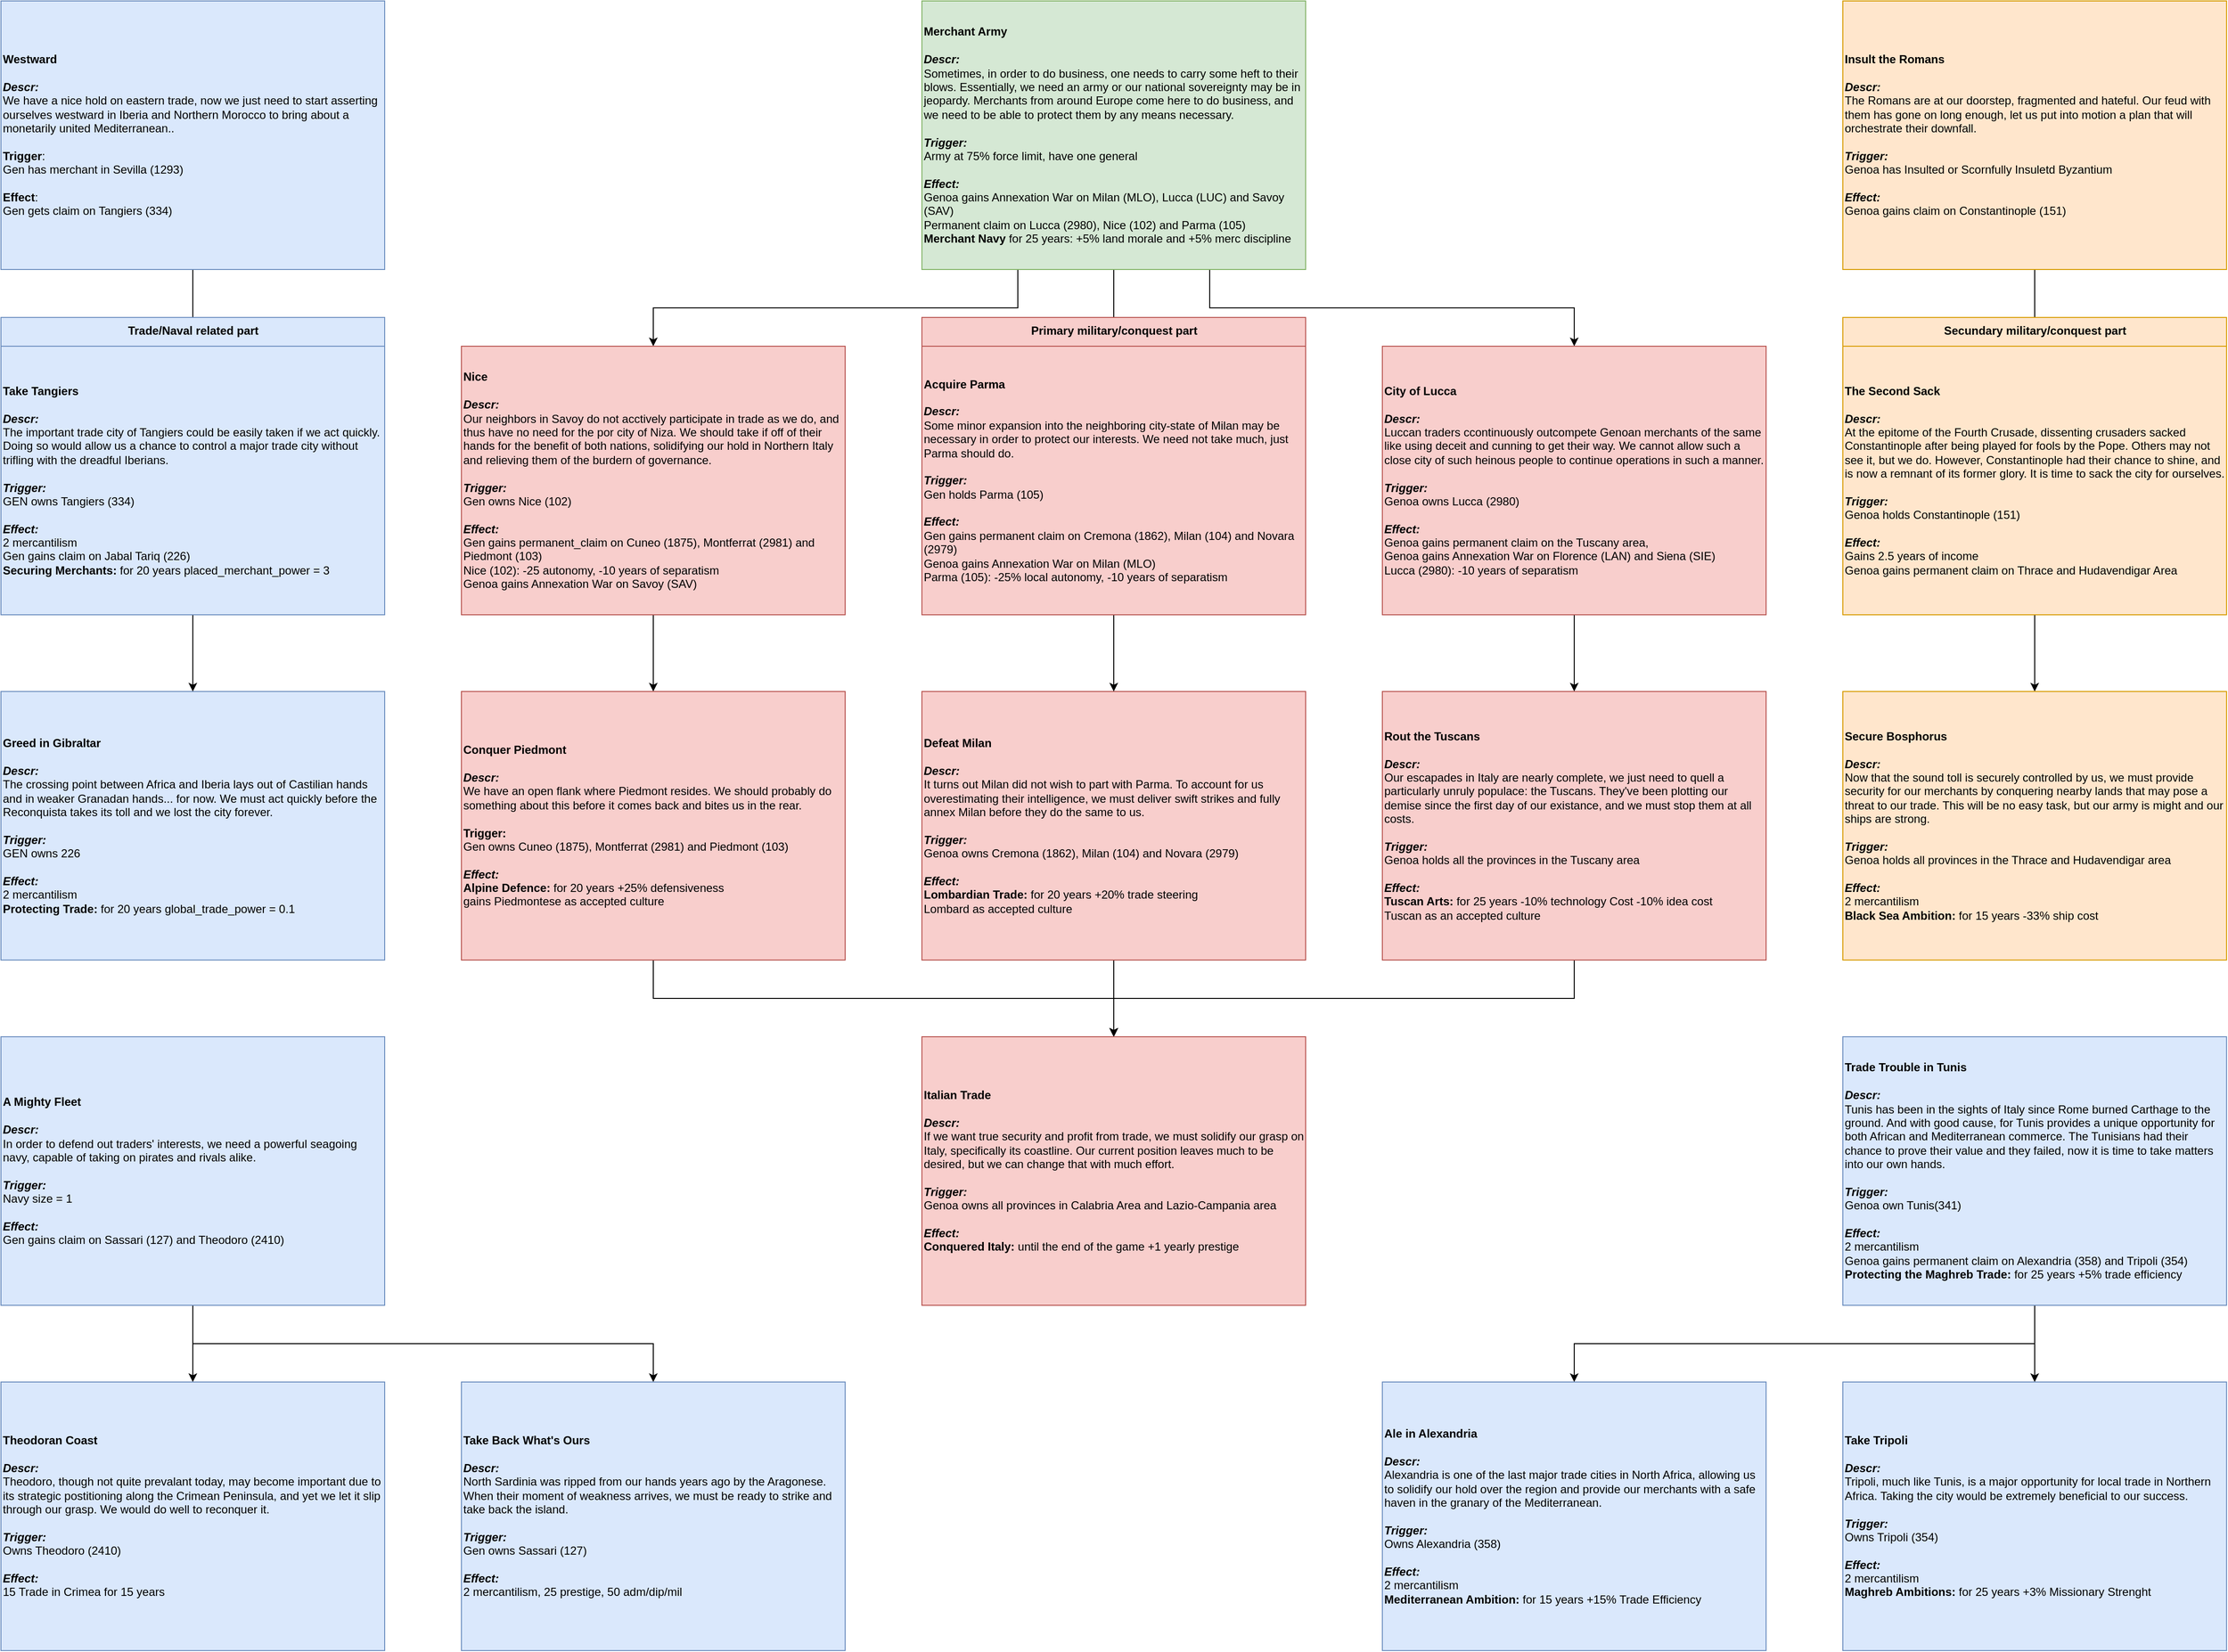 <mxfile version="12.3.2" type="device" pages="1"><diagram id="kzSDAJDjx9IFy4JvHGh8" name="Missions"><mxGraphModel dx="1072" dy="792" grid="1" gridSize="10" guides="1" tooltips="1" connect="1" arrows="1" fold="1" page="1" pageScale="1" pageWidth="827" pageHeight="1169" math="0" shadow="0"><root><mxCell id="0"/><mxCell id="1" parent="0"/><mxCell id="1duMbpfqb4n2V9v_ifHp-9" style="edgeStyle=orthogonalEdgeStyle;rounded=0;orthogonalLoop=1;jettySize=auto;html=1;exitX=0.25;exitY=1;exitDx=0;exitDy=0;fontSize=12;" parent="1" source="VS-WX2oO7uqrwknDHlsG-1" target="VS-WX2oO7uqrwknDHlsG-9" edge="1"><mxGeometry relative="1" as="geometry"/></mxCell><mxCell id="bOzuorMYkFxrs2pDDm80-41" style="edgeStyle=orthogonalEdgeStyle;rounded=0;orthogonalLoop=1;jettySize=auto;html=1;exitX=0.75;exitY=1;exitDx=0;exitDy=0;startArrow=none;startFill=0;strokeColor=#000000;fontSize=12;" parent="1" source="VS-WX2oO7uqrwknDHlsG-1" target="TTL-foOcZzqklbkpSJ-E-7" edge="1"><mxGeometry relative="1" as="geometry"/></mxCell><mxCell id="Hifq5IkfQWLHuLUF-LU--15" style="edgeStyle=orthogonalEdgeStyle;rounded=0;orthogonalLoop=1;jettySize=auto;html=1;exitX=0.5;exitY=1;exitDx=0;exitDy=0;" parent="1" source="VS-WX2oO7uqrwknDHlsG-1" target="VS-WX2oO7uqrwknDHlsG-5" edge="1"><mxGeometry relative="1" as="geometry"/></mxCell><mxCell id="VS-WX2oO7uqrwknDHlsG-1" value="&lt;div style=&quot;font-size: 12px&quot; align=&quot;left&quot;&gt;&lt;font style=&quot;font-size: 12px&quot;&gt;&lt;b style=&quot;font-size: 12px&quot;&gt;&lt;font style=&quot;font-size: 12px&quot;&gt;Merchant Army&amp;nbsp;&lt;/font&gt;&lt;/b&gt;&lt;/font&gt;&lt;/div&gt;&lt;div style=&quot;font-size: 12px&quot; align=&quot;left&quot;&gt;&lt;font style=&quot;font-size: 12px&quot;&gt;&lt;b style=&quot;font-size: 12px&quot;&gt;&lt;font style=&quot;font-size: 12px&quot;&gt;&lt;br style=&quot;font-size: 12px&quot;&gt;&lt;/font&gt;&lt;/b&gt;&lt;/font&gt;&lt;/div&gt;&lt;div style=&quot;font-size: 12px&quot; align=&quot;left&quot;&gt;&lt;font style=&quot;font-size: 12px&quot;&gt;&lt;span style=&quot;font-size: 12px&quot;&gt;&lt;font style=&quot;font-size: 12px&quot;&gt;&lt;i style=&quot;font-size: 12px&quot;&gt;&lt;b style=&quot;font-size: 12px&quot;&gt;Descr:&lt;/b&gt;&lt;/i&gt;&lt;/font&gt;&lt;/span&gt;&lt;/font&gt;&lt;/div&gt;&lt;div align=&quot;left&quot;&gt;&lt;div align=&quot;left&quot;&gt;Sometimes, in order to do business, one needs to carry some heft to their blows. Essentially, we need an army or our national sovereignty may be in jeopardy. Merchants from around Europe come here to do business, and we need to be able to protect them by any means necessary.&lt;br&gt;&lt;/div&gt;&lt;/div&gt;&lt;div style=&quot;font-size: 12px&quot; align=&quot;left&quot;&gt;&lt;font style=&quot;font-size: 12px&quot;&gt;&lt;br style=&quot;font-size: 12px&quot;&gt;&lt;/font&gt;&lt;/div&gt;&lt;div style=&quot;font-size: 12px&quot; align=&quot;left&quot;&gt;&lt;font style=&quot;font-size: 12px&quot;&gt;&lt;b style=&quot;font-size: 12px&quot;&gt;&lt;i style=&quot;font-size: 12px&quot;&gt;Trigger:&lt;/i&gt;&lt;/b&gt;&lt;/font&gt;&lt;/div&gt;&lt;div style=&quot;font-size: 12px&quot; align=&quot;left&quot;&gt;&lt;font style=&quot;font-size: 12px&quot;&gt;Army at 75% force limit, have one general&lt;/font&gt;&lt;/div&gt;&lt;div style=&quot;font-size: 12px&quot; align=&quot;left&quot;&gt;&lt;font style=&quot;font-size: 12px&quot;&gt;&lt;br style=&quot;font-size: 12px&quot;&gt;&lt;/font&gt;&lt;/div&gt;&lt;div style=&quot;font-size: 12px&quot; align=&quot;left&quot;&gt;&lt;font style=&quot;font-size: 12px&quot;&gt;&lt;font style=&quot;font-size: 12px&quot;&gt;&lt;b style=&quot;font-size: 12px&quot;&gt;&lt;i style=&quot;font-size: 12px&quot;&gt;Effect:&lt;/i&gt;&lt;/b&gt;&lt;/font&gt;&lt;/font&gt;&lt;/div&gt;&lt;div&gt;Genoa gains Annexation War on Milan (MLO), Lucca (LUC) and Savoy (SAV)&lt;/div&gt;&lt;div style=&quot;font-size: 12px&quot; align=&quot;left&quot;&gt;Permanent claim on Lucca (2980), Nice (102) and Parma (105)&lt;/div&gt;&lt;div style=&quot;font-size: 12px&quot; align=&quot;left&quot;&gt;&lt;b&gt;Merchant Navy&lt;/b&gt;&amp;nbsp;for 25 years: +5% land morale and +5% merc discipline&lt;/div&gt;" style="rounded=0;whiteSpace=wrap;html=1;align=left;fontSize=12;fillColor=#d5e8d4;strokeColor=#82b366;" parent="1" vertex="1"><mxGeometry x="960" width="400" height="280" as="geometry"/></mxCell><mxCell id="_QdIAaXeWNwszMUY9RR8-11" value="" style="edgeStyle=orthogonalEdgeStyle;rounded=0;orthogonalLoop=1;jettySize=auto;html=1;strokeColor=#000000;" parent="1" source="Hifq5IkfQWLHuLUF-LU--10" target="Hifq5IkfQWLHuLUF-LU--22" edge="1"><mxGeometry relative="1" as="geometry"/></mxCell><mxCell id="Hifq5IkfQWLHuLUF-LU--10" value="&lt;div style=&quot;font-size: 12px&quot; align=&quot;left&quot;&gt;&lt;font style=&quot;font-size: 12px&quot;&gt;&lt;b style=&quot;font-size: 12px&quot;&gt;&lt;font style=&quot;font-size: 12px&quot;&gt;The Second Sack&lt;/font&gt;&lt;/b&gt;&lt;/font&gt;&lt;/div&gt;&lt;div style=&quot;font-size: 12px&quot; align=&quot;left&quot;&gt;&lt;font style=&quot;font-size: 12px&quot;&gt;&lt;b style=&quot;font-size: 12px&quot;&gt;&lt;font style=&quot;font-size: 12px&quot;&gt;&lt;br style=&quot;font-size: 12px&quot;&gt;&lt;/font&gt;&lt;/b&gt;&lt;/font&gt;&lt;/div&gt;&lt;div style=&quot;font-size: 12px&quot; align=&quot;left&quot;&gt;&lt;font style=&quot;font-size: 12px&quot;&gt;&lt;span style=&quot;font-size: 12px&quot;&gt;&lt;font style=&quot;font-size: 12px&quot;&gt;&lt;i style=&quot;font-size: 12px&quot;&gt;&lt;b style=&quot;font-size: 12px&quot;&gt;Descr:&lt;/b&gt;&lt;/i&gt;&lt;/font&gt;&lt;/span&gt;&lt;/font&gt;&lt;/div&gt;&lt;div align=&quot;left&quot;&gt;&lt;div align=&quot;left&quot;&gt;At the epitome of the Fourth Crusade, dissenting crusaders sacked Constantinople after being played for fools by the Pope. Others may not see it, but we do. However, Constantinople had their chance to shine, and is now a remnant of its former glory. It is time to sack the city for ourselves.&lt;br&gt;&lt;/div&gt;&lt;div align=&quot;left&quot;&gt;&lt;br&gt;&lt;/div&gt;&lt;/div&gt;&lt;div style=&quot;font-size: 12px&quot; align=&quot;left&quot;&gt;&lt;font style=&quot;font-size: 12px&quot;&gt;&lt;b style=&quot;font-size: 12px&quot;&gt;&lt;i style=&quot;font-size: 12px&quot;&gt;Trigger:&lt;/i&gt;&lt;/b&gt;&lt;/font&gt;&lt;/div&gt;&lt;div style=&quot;font-size: 12px&quot; align=&quot;left&quot;&gt;Genoa holds Constantinople (151)&lt;/div&gt;&lt;div style=&quot;font-size: 12px&quot; align=&quot;left&quot;&gt;&lt;br&gt;&lt;/div&gt;&lt;div style=&quot;font-size: 12px&quot; align=&quot;left&quot;&gt;&lt;font style=&quot;font-size: 12px&quot;&gt;&lt;font style=&quot;font-size: 12px&quot;&gt;&lt;b style=&quot;font-size: 12px&quot;&gt;&lt;i style=&quot;font-size: 12px&quot;&gt;Effect:&lt;/i&gt;&lt;/b&gt;&lt;/font&gt;&lt;/font&gt;&lt;/div&gt;&lt;div style=&quot;font-size: 12px&quot; align=&quot;left&quot;&gt;Gains 2.5 years of income&lt;/div&gt;&lt;div style=&quot;font-size: 12px&quot; align=&quot;left&quot;&gt;Genoa gains permanent claim on Thrace and Hudavendigar Area&lt;/div&gt;" style="rounded=0;whiteSpace=wrap;html=1;align=left;fontSize=12;fillColor=#ffe6cc;strokeColor=#d79b00;" parent="1" vertex="1"><mxGeometry x="1920" y="360" width="400" height="280" as="geometry"/></mxCell><mxCell id="Hifq5IkfQWLHuLUF-LU--22" value="&lt;div style=&quot;font-size: 12px&quot; align=&quot;left&quot;&gt;&lt;b&gt;Secure Bosphorus&lt;/b&gt;&lt;/div&gt;&lt;div style=&quot;font-size: 12px&quot; align=&quot;left&quot;&gt;&lt;br&gt;&lt;/div&gt;&lt;div style=&quot;font-size: 12px&quot; align=&quot;left&quot;&gt;&lt;font style=&quot;font-size: 12px&quot;&gt;&lt;span style=&quot;font-size: 12px&quot;&gt;&lt;font style=&quot;font-size: 12px&quot;&gt;&lt;i style=&quot;font-size: 12px&quot;&gt;&lt;b style=&quot;font-size: 12px&quot;&gt;Descr:&lt;/b&gt;&lt;/i&gt;&lt;/font&gt;&lt;/span&gt;&lt;/font&gt;&lt;/div&gt;&lt;div align=&quot;left&quot;&gt;&lt;font&gt;&lt;font&gt;Now that the sound toll is securely controlled by us, we must provide security for our merchants by conquering nearby lands that may pose a threat to our trade. This will be no easy task, but our army is might and our ships are strong.&lt;br&gt;&lt;/font&gt;&lt;/font&gt;&lt;/div&gt;&lt;div style=&quot;font-size: 12px&quot; align=&quot;left&quot;&gt;&lt;div align=&quot;left&quot; style=&quot;font-size: 12px&quot;&gt;&lt;br&gt;&lt;/div&gt;&lt;/div&gt;&lt;div style=&quot;font-size: 12px&quot; align=&quot;left&quot;&gt;&lt;font style=&quot;font-size: 12px&quot;&gt;&lt;b style=&quot;font-size: 12px&quot;&gt;&lt;i style=&quot;font-size: 12px&quot;&gt;Trigger:&lt;/i&gt;&lt;/b&gt;&lt;/font&gt;&lt;/div&gt;&lt;div style=&quot;font-size: 12px&quot; align=&quot;left&quot;&gt;Genoa holds all provinces in the Thrace and Hudavendigar area&lt;/div&gt;&lt;div style=&quot;font-size: 12px&quot; align=&quot;left&quot;&gt;&lt;br&gt;&lt;/div&gt;&lt;div style=&quot;font-size: 12px&quot; align=&quot;left&quot;&gt;&lt;font style=&quot;font-size: 12px&quot;&gt;&lt;font style=&quot;font-size: 12px&quot;&gt;&lt;b style=&quot;font-size: 12px&quot;&gt;&lt;i style=&quot;font-size: 12px&quot;&gt;Effect:&lt;/i&gt;&lt;/b&gt;&lt;/font&gt;&lt;/font&gt;&lt;/div&gt;&lt;div style=&quot;font-size: 12px&quot; align=&quot;left&quot;&gt;2 mercantilism&lt;/div&gt;&lt;div style=&quot;font-size: 12px&quot; align=&quot;left&quot;&gt;&lt;b&gt;Black Sea Ambition:&lt;/b&gt;&amp;nbsp;for 15 years -33% ship cost&lt;/div&gt;" style="rounded=0;whiteSpace=wrap;html=1;align=left;fontSize=12;fillColor=#ffe6cc;strokeColor=#d79b00;" parent="1" vertex="1"><mxGeometry x="1920" y="720" width="400" height="280" as="geometry"/></mxCell><mxCell id="lnL_RajoxAhiFsNXNEXv-7" style="edgeStyle=orthogonalEdgeStyle;rounded=0;orthogonalLoop=1;jettySize=auto;html=1;exitX=0.5;exitY=1;exitDx=0;exitDy=0;" parent="1" source="Hifq5IkfQWLHuLUF-LU--24" target="AaOpGOsad8hZdVqj_prO-31" edge="1"><mxGeometry relative="1" as="geometry"/></mxCell><mxCell id="lnL_RajoxAhiFsNXNEXv-8" style="edgeStyle=orthogonalEdgeStyle;rounded=0;orthogonalLoop=1;jettySize=auto;html=1;exitX=0.5;exitY=1;exitDx=0;exitDy=0;" parent="1" source="Hifq5IkfQWLHuLUF-LU--24" target="Hifq5IkfQWLHuLUF-LU--26" edge="1"><mxGeometry relative="1" as="geometry"/></mxCell><mxCell id="Hifq5IkfQWLHuLUF-LU--24" value="&lt;div style=&quot;font-size: 12px&quot; align=&quot;left&quot;&gt;&lt;b&gt;Trade Trouble in Tunis&lt;/b&gt;&lt;br&gt;&lt;/div&gt;&lt;div style=&quot;font-size: 12px&quot; align=&quot;left&quot;&gt;&lt;font style=&quot;font-size: 12px&quot;&gt;&lt;b style=&quot;font-size: 12px&quot;&gt;&lt;font style=&quot;font-size: 12px&quot;&gt;&lt;br style=&quot;font-size: 12px&quot;&gt;&lt;/font&gt;&lt;/b&gt;&lt;/font&gt;&lt;/div&gt;&lt;div style=&quot;font-size: 12px&quot; align=&quot;left&quot;&gt;&lt;font style=&quot;font-size: 12px&quot;&gt;&lt;span style=&quot;font-size: 12px&quot;&gt;&lt;font style=&quot;font-size: 12px&quot;&gt;&lt;i style=&quot;font-size: 12px&quot;&gt;&lt;b style=&quot;font-size: 12px&quot;&gt;Descr:&lt;/b&gt;&lt;/i&gt;&lt;/font&gt;&lt;/span&gt;&lt;/font&gt;&lt;/div&gt;&lt;div align=&quot;left&quot;&gt;&lt;div align=&quot;left&quot;&gt;Tunis has been in the sights of Italy since Rome burned Carthage to the ground. And with good cause, for Tunis provides a unique opportunity for both African and Mediterranean commerce. The Tunisians had their chance to prove their value and they failed, now it is time to take matters into our own hands.&lt;br&gt;&lt;/div&gt;&lt;div align=&quot;left&quot;&gt;&lt;br&gt;&lt;/div&gt;&lt;/div&gt;&lt;div style=&quot;font-size: 12px&quot; align=&quot;left&quot;&gt;&lt;font style=&quot;font-size: 12px&quot;&gt;&lt;b style=&quot;font-size: 12px&quot;&gt;&lt;i style=&quot;font-size: 12px&quot;&gt;Trigger:&lt;/i&gt;&lt;/b&gt;&lt;/font&gt;&lt;/div&gt;&lt;div style=&quot;font-size: 12px&quot; align=&quot;left&quot;&gt;Genoa own Tunis(341)&lt;/div&gt;&lt;div style=&quot;font-size: 12px&quot; align=&quot;left&quot;&gt;&lt;br&gt;&lt;/div&gt;&lt;div style=&quot;font-size: 12px&quot; align=&quot;left&quot;&gt;&lt;font style=&quot;font-size: 12px&quot;&gt;&lt;font style=&quot;font-size: 12px&quot;&gt;&lt;b style=&quot;font-size: 12px&quot;&gt;&lt;i style=&quot;font-size: 12px&quot;&gt;Effect:&lt;/i&gt;&lt;/b&gt;&lt;/font&gt;&lt;/font&gt;&lt;/div&gt;&lt;div style=&quot;font-size: 12px&quot; align=&quot;left&quot;&gt;2 mercantilism&lt;/div&gt;&lt;div style=&quot;font-size: 12px&quot; align=&quot;left&quot;&gt;Genoa gains permanent claim on Alexandria (358) and Tripoli (354)&lt;/div&gt;&lt;div style=&quot;font-size: 12px&quot; align=&quot;left&quot;&gt;&lt;b&gt;Protecting the Maghreb Trade:&lt;/b&gt;&amp;nbsp;for 25 years +5% trade efficiency&lt;/div&gt;" style="rounded=0;whiteSpace=wrap;html=1;align=left;fontSize=12;fillColor=#dae8fc;strokeColor=#6c8ebf;" parent="1" vertex="1"><mxGeometry x="1920" y="1080" width="400" height="280" as="geometry"/></mxCell><mxCell id="Hifq5IkfQWLHuLUF-LU--26" value="&lt;div style=&quot;font-size: 12px&quot; align=&quot;left&quot;&gt;&lt;b&gt;Take Tripoli&lt;/b&gt;&lt;br&gt;&lt;/div&gt;&lt;div style=&quot;font-size: 12px&quot; align=&quot;left&quot;&gt;&lt;b&gt;&lt;br&gt;&lt;/b&gt;&lt;/div&gt;&lt;div style=&quot;font-size: 12px&quot; align=&quot;left&quot;&gt;&lt;font style=&quot;font-size: 12px&quot;&gt;&lt;span style=&quot;font-size: 12px&quot;&gt;&lt;font style=&quot;font-size: 12px&quot;&gt;&lt;i style=&quot;font-size: 12px&quot;&gt;&lt;b style=&quot;font-size: 12px&quot;&gt;Descr:&lt;/b&gt;&lt;/i&gt;&lt;/font&gt;&lt;/span&gt;&lt;/font&gt;&lt;/div&gt;&lt;div align=&quot;left&quot;&gt;&lt;div align=&quot;left&quot;&gt;Tripoli, much like Tunis, is a major opportunity for local trade in Northern Africa. Taking the city would be extremely beneficial to our success.&lt;br&gt;&lt;/div&gt;&lt;div align=&quot;left&quot;&gt;&lt;br&gt;&lt;/div&gt;&lt;/div&gt;&lt;div style=&quot;font-size: 12px&quot; align=&quot;left&quot;&gt;&lt;font style=&quot;font-size: 12px&quot;&gt;&lt;b style=&quot;font-size: 12px&quot;&gt;&lt;i style=&quot;font-size: 12px&quot;&gt;Trigger:&lt;/i&gt;&lt;/b&gt;&lt;/font&gt;&lt;/div&gt;&lt;div style=&quot;font-size: 12px&quot; align=&quot;left&quot;&gt;Owns Tripoli (354)&lt;/div&gt;&lt;div style=&quot;font-size: 12px&quot; align=&quot;left&quot;&gt;&lt;br&gt;&lt;/div&gt;&lt;div style=&quot;font-size: 12px&quot; align=&quot;left&quot;&gt;&lt;font style=&quot;font-size: 12px&quot;&gt;&lt;font style=&quot;font-size: 12px&quot;&gt;&lt;b style=&quot;font-size: 12px&quot;&gt;&lt;i style=&quot;font-size: 12px&quot;&gt;Effect:&lt;/i&gt;&lt;/b&gt;&lt;/font&gt;&lt;/font&gt;&lt;/div&gt;&lt;div style=&quot;font-size: 12px&quot; align=&quot;left&quot;&gt;&lt;font style=&quot;font-size: 12px&quot;&gt;&lt;font style=&quot;font-size: 12px&quot;&gt;&lt;span style=&quot;font-size: 12px&quot;&gt;&lt;span style=&quot;font-size: 12px&quot;&gt;2 mercantilism&lt;/span&gt;&lt;/span&gt;&lt;/font&gt;&lt;/font&gt;&lt;/div&gt;&lt;div style=&quot;font-size: 12px&quot; align=&quot;left&quot;&gt;&lt;b&gt;Maghreb Ambitions:&lt;/b&gt;&amp;nbsp;for 25 years +3% Missionary Strenght&lt;/div&gt;" style="rounded=0;whiteSpace=wrap;html=1;align=left;fontSize=12;fillColor=#dae8fc;strokeColor=#6c8ebf;" parent="1" vertex="1"><mxGeometry x="1920" y="1440" width="400" height="280" as="geometry"/></mxCell><mxCell id="_QdIAaXeWNwszMUY9RR8-10" value="" style="edgeStyle=orthogonalEdgeStyle;rounded=0;orthogonalLoop=1;jettySize=auto;html=1;strokeColor=#000000;" parent="1" source="Hifq5IkfQWLHuLUF-LU--17" target="Hifq5IkfQWLHuLUF-LU--10" edge="1"><mxGeometry relative="1" as="geometry"/></mxCell><mxCell id="Hifq5IkfQWLHuLUF-LU--17" value="&lt;div style=&quot;font-size: 12px&quot; align=&quot;left&quot;&gt;&lt;font style=&quot;font-size: 12px&quot;&gt;&lt;b style=&quot;font-size: 12px&quot;&gt;&lt;font style=&quot;font-size: 12px&quot;&gt;Insult the Romans&lt;/font&gt;&lt;/b&gt;&lt;/font&gt;&lt;/div&gt;&lt;div style=&quot;font-size: 12px&quot; align=&quot;left&quot;&gt;&lt;font style=&quot;font-size: 12px&quot;&gt;&lt;b style=&quot;font-size: 12px&quot;&gt;&lt;font style=&quot;font-size: 12px&quot;&gt;&lt;br style=&quot;font-size: 12px&quot;&gt;&lt;/font&gt;&lt;/b&gt;&lt;/font&gt;&lt;/div&gt;&lt;div style=&quot;font-size: 12px&quot; align=&quot;left&quot;&gt;&lt;font style=&quot;font-size: 12px&quot;&gt;&lt;span style=&quot;font-size: 12px&quot;&gt;&lt;font style=&quot;font-size: 12px&quot;&gt;&lt;i style=&quot;font-size: 12px&quot;&gt;&lt;b style=&quot;font-size: 12px&quot;&gt;Descr:&lt;/b&gt;&lt;/i&gt;&lt;/font&gt;&lt;/span&gt;&lt;/font&gt;&lt;/div&gt;&lt;div align=&quot;left&quot;&gt;&lt;div align=&quot;left&quot;&gt;The Romans are at our doorstep, fragmented and hateful. Our feud with them has gone on long enough, let us put into motion a plan that will orchestrate their downfall.&lt;br&gt;&lt;/div&gt;&lt;div align=&quot;left&quot;&gt;&lt;br&gt;&lt;/div&gt;&lt;/div&gt;&lt;div style=&quot;font-size: 12px&quot; align=&quot;left&quot;&gt;&lt;font style=&quot;font-size: 12px&quot;&gt;&lt;b style=&quot;font-size: 12px&quot;&gt;&lt;i style=&quot;font-size: 12px&quot;&gt;Trigger:&lt;/i&gt;&lt;/b&gt;&lt;/font&gt;&lt;/div&gt;&lt;div style=&quot;font-size: 12px&quot; align=&quot;left&quot;&gt;Genoa has Insulted or Scornfully Insuletd Byzantium&lt;/div&gt;&lt;div style=&quot;font-size: 12px&quot; align=&quot;left&quot;&gt;&lt;br&gt;&lt;/div&gt;&lt;div style=&quot;font-size: 12px&quot; align=&quot;left&quot;&gt;&lt;font style=&quot;font-size: 12px&quot;&gt;&lt;font style=&quot;font-size: 12px&quot;&gt;&lt;b style=&quot;font-size: 12px&quot;&gt;&lt;i style=&quot;font-size: 12px&quot;&gt;Effect:&lt;/i&gt;&lt;/b&gt;&lt;/font&gt;&lt;/font&gt;&lt;/div&gt;&lt;div style=&quot;font-size: 12px&quot; align=&quot;left&quot;&gt;Genoa gains claim on Constantinople (151)&lt;/div&gt;" style="rounded=0;whiteSpace=wrap;html=1;align=left;fontSize=12;fillColor=#ffe6cc;strokeColor=#d79b00;" parent="1" vertex="1"><mxGeometry x="1920" width="400" height="280" as="geometry"/></mxCell><mxCell id="qIv2hwqyFpbOUi0a97h2-7" style="edgeStyle=orthogonalEdgeStyle;rounded=0;orthogonalLoop=1;jettySize=auto;html=1;exitX=0.5;exitY=1;exitDx=0;exitDy=0;" parent="1" source="VS-WX2oO7uqrwknDHlsG-9" target="TTL-foOcZzqklbkpSJ-E-5" edge="1"><mxGeometry relative="1" as="geometry"/></mxCell><mxCell id="VS-WX2oO7uqrwknDHlsG-9" value="&lt;div style=&quot;font-size: 12px&quot;&gt;&lt;b style=&quot;font-size: 12px&quot;&gt;Nice&lt;/b&gt;&lt;br style=&quot;font-size: 12px&quot;&gt;&lt;/div&gt;&lt;div style=&quot;font-size: 12px&quot;&gt;&lt;b style=&quot;font-size: 12px&quot;&gt;&lt;br style=&quot;font-size: 12px&quot;&gt;&lt;/b&gt;&lt;/div&gt;&lt;div style=&quot;font-size: 12px&quot;&gt;&lt;i style=&quot;font-size: 12px&quot;&gt;&lt;b style=&quot;font-size: 12px&quot;&gt;Descr:&lt;/b&gt;&lt;/i&gt;&lt;/div&gt;&lt;div&gt;&lt;div&gt;Our neighbors in Savoy do not acctively participate in trade as we do, and thus have no need for the por city of Niza. We should take if off of their hands for the benefit of both nations, solidifying our hold in Northern Italy and relieving them of the burdern of governance.&lt;br&gt;&lt;/div&gt;&lt;/div&gt;&lt;div style=&quot;font-size: 12px&quot;&gt;&lt;font style=&quot;font-size: 12px&quot;&gt;&lt;br style=&quot;font-size: 12px&quot;&gt;&lt;/font&gt;&lt;/div&gt;&lt;div style=&quot;font-size: 12px&quot;&gt;&lt;font style=&quot;font-size: 12px&quot;&gt;&lt;i style=&quot;font-size: 12px&quot;&gt;&lt;b style=&quot;font-size: 12px&quot;&gt;Trigger:&lt;/b&gt;&lt;/i&gt;&lt;/font&gt;&lt;/div&gt;&lt;div style=&quot;font-size: 12px&quot;&gt;Gen owns Nice (102)&lt;/div&gt;&lt;div style=&quot;font-size: 12px&quot;&gt;&lt;font style=&quot;font-size: 12px&quot;&gt;&lt;br style=&quot;font-size: 12px&quot;&gt;&lt;/font&gt;&lt;/div&gt;&lt;div style=&quot;font-size: 12px&quot;&gt;&lt;font style=&quot;font-size: 12px&quot;&gt;&lt;b style=&quot;font-size: 12px&quot;&gt;&lt;i style=&quot;font-size: 12px&quot;&gt;Effect:&lt;/i&gt;&lt;/b&gt;&lt;/font&gt;&lt;/div&gt;&lt;div style=&quot;font-size: 12px&quot;&gt;Gen gains permanent_claim on Cuneo (1875), Montferrat (2981) and Piedmont (103)&lt;/div&gt;&lt;div style=&quot;font-size: 12px&quot;&gt;Nice (102): -25 autonomy, -10 years of separatism&lt;/div&gt;&lt;div style=&quot;font-size: 12px&quot;&gt;Genoa gains Annexation War on Savoy (SAV)&lt;/div&gt;" style="rounded=0;whiteSpace=wrap;html=1;align=left;fontSize=12;fillColor=#f8cecc;strokeColor=#b85450;" parent="1" vertex="1"><mxGeometry x="480" y="360" width="400" height="280" as="geometry"/></mxCell><mxCell id="MhhXEf2dkMaLR8GYfWED-24" value="&lt;b&gt;Greed in Gibraltar&lt;/b&gt;&lt;br&gt;&lt;div style=&quot;font-size: 12px&quot;&gt;&lt;b&gt;&lt;br&gt;&lt;/b&gt;&lt;/div&gt;&lt;div&gt;&lt;div style=&quot;font-size: 12px&quot;&gt;&lt;b style=&quot;font-size: 12px&quot;&gt;&lt;i style=&quot;font-size: 12px&quot;&gt;Descr:&lt;/i&gt;&lt;/b&gt;&lt;/div&gt;&lt;div&gt;The crossing point between Africa and Iberia lays out of Castilian hands and in weaker Granadan hands... for now. We must act quickly before the Reconquista takes its toll and we lost the city forever.&lt;br&gt;&lt;/div&gt;&lt;div style=&quot;font-size: 12px&quot;&gt;&lt;b style=&quot;font-size: 12px&quot;&gt;&lt;i style=&quot;font-size: 12px&quot;&gt;&lt;br&gt;&lt;/i&gt;&lt;/b&gt;&lt;/div&gt;&lt;/div&gt;&lt;div style=&quot;font-size: 12px&quot;&gt;&lt;font style=&quot;font-size: 12px&quot;&gt;&lt;b style=&quot;font-size: 12px&quot;&gt;&lt;i style=&quot;font-size: 12px&quot;&gt;Trigger:&lt;/i&gt;&lt;/b&gt;&lt;/font&gt;&lt;/div&gt;&lt;div style=&quot;font-size: 12px&quot;&gt;&lt;font style=&quot;font-size: 12px&quot;&gt;GEN owns 226&lt;br style=&quot;font-size: 12px&quot;&gt;&lt;/font&gt;&lt;/div&gt;&lt;div style=&quot;font-size: 12px&quot;&gt;&lt;br&gt;&lt;/div&gt;&lt;div style=&quot;font-size: 12px&quot;&gt;&lt;font style=&quot;font-size: 12px&quot;&gt;&lt;b style=&quot;font-size: 12px&quot;&gt;&lt;i style=&quot;font-size: 12px&quot;&gt;Effect:&lt;/i&gt;&lt;/b&gt;&lt;/font&gt;&lt;/div&gt;&lt;div style=&quot;font-size: 12px&quot;&gt;2 mercantilism&lt;/div&gt;&lt;div&gt;&lt;b&gt;Protecting Trade:&lt;/b&gt;&amp;nbsp;for 20 years&amp;nbsp;global_trade_power = 0.1&lt;br&gt;&lt;/div&gt;" style="rounded=0;whiteSpace=wrap;html=1;align=left;fontSize=12;fillColor=#dae8fc;strokeColor=#6c8ebf;" parent="1" vertex="1"><mxGeometry y="720" width="400" height="280" as="geometry"/></mxCell><mxCell id="lnL_RajoxAhiFsNXNEXv-2" value="" style="edgeStyle=orthogonalEdgeStyle;rounded=0;orthogonalLoop=1;jettySize=auto;html=1;" parent="1" source="AaOpGOsad8hZdVqj_prO-27" target="h8s-hCxMcf2PMTDbwtCN-47" edge="1"><mxGeometry relative="1" as="geometry"/></mxCell><mxCell id="lnL_RajoxAhiFsNXNEXv-6" style="edgeStyle=orthogonalEdgeStyle;rounded=0;orthogonalLoop=1;jettySize=auto;html=1;exitX=0.5;exitY=1;exitDx=0;exitDy=0;" parent="1" source="AaOpGOsad8hZdVqj_prO-27" target="MhhXEf2dkMaLR8GYfWED-28" edge="1"><mxGeometry relative="1" as="geometry"/></mxCell><mxCell id="AaOpGOsad8hZdVqj_prO-27" value="&lt;div&gt;&lt;b&gt;A Mighty Fleet&lt;/b&gt;&lt;br&gt;&lt;/div&gt;&lt;div&gt;&lt;b&gt;&lt;br&gt;&lt;/b&gt;&lt;/div&gt;&lt;div style=&quot;font-size: 12px&quot;&gt;&lt;div style=&quot;font-size: 12px&quot;&gt;&lt;b style=&quot;font-size: 12px&quot;&gt;&lt;i style=&quot;font-size: 12px&quot;&gt;Descr:&lt;/i&gt;&lt;/b&gt;&lt;/div&gt;&lt;div style=&quot;font-size: 12px&quot;&gt;In order to defend out traders' interests, we need a powerful seagoing navy, capable of taking on pirates and rivals alike.&lt;/div&gt;&lt;div style=&quot;font-size: 12px&quot;&gt;&lt;br&gt;&lt;/div&gt;&lt;/div&gt;&lt;div style=&quot;font-size: 12px&quot;&gt;&lt;font style=&quot;font-size: 12px&quot;&gt;&lt;b style=&quot;font-size: 12px&quot;&gt;&lt;i style=&quot;font-size: 12px&quot;&gt;Trigger:&lt;/i&gt;&lt;/b&gt;&lt;/font&gt;&lt;/div&gt;&lt;div style=&quot;font-size: 12px&quot;&gt;Navy size = 1&lt;/div&gt;&lt;div style=&quot;font-size: 12px&quot;&gt;&lt;br&gt;&lt;/div&gt;&lt;div style=&quot;font-size: 12px&quot;&gt;&lt;font style=&quot;font-size: 12px&quot;&gt;&lt;b style=&quot;font-size: 12px&quot;&gt;&lt;i style=&quot;font-size: 12px&quot;&gt;Effect:&lt;/i&gt;&lt;/b&gt;&lt;/font&gt;&lt;/div&gt;&lt;div style=&quot;font-size: 12px&quot;&gt;Gen gains claim on Sassari (127) and Theodoro (2410)&lt;/div&gt;" style="rounded=0;whiteSpace=wrap;html=1;align=left;fontSize=12;fillColor=#dae8fc;strokeColor=#6c8ebf;fontColor=#000000;" parent="1" vertex="1"><mxGeometry y="1080" width="400" height="280" as="geometry"/></mxCell><mxCell id="h8s-hCxMcf2PMTDbwtCN-47" value="&lt;div&gt;&lt;b&gt;Theodoran Coast&lt;/b&gt;&lt;br&gt;&lt;/div&gt;&lt;div&gt;&lt;b&gt;&lt;br&gt;&lt;/b&gt;&lt;/div&gt;&lt;div style=&quot;font-size: 12px&quot;&gt;&lt;font style=&quot;font-size: 12px&quot;&gt;&lt;div style=&quot;font-size: 12px&quot;&gt;&lt;b style=&quot;font-size: 12px&quot;&gt;&lt;i style=&quot;font-size: 12px&quot;&gt;Descr:&lt;/i&gt;&lt;/b&gt;&lt;/div&gt;&lt;div style=&quot;font-size: 12px&quot;&gt;Theodoro, though not quite prevalant today, may become important due to its strategic postitioning along the Crimean Peninsula, and yet we let it slip through our grasp. We would do well to reconquer it.&lt;/div&gt;&lt;div style=&quot;font-size: 12px&quot;&gt;&lt;b style=&quot;font-size: 12px&quot;&gt;&lt;i style=&quot;font-size: 12px&quot;&gt;&lt;br&gt;&lt;/i&gt;&lt;/b&gt;&lt;/div&gt;&lt;/font&gt;&lt;/div&gt;&lt;div style=&quot;font-size: 12px&quot;&gt;&lt;font style=&quot;font-size: 12px&quot;&gt;&lt;b style=&quot;font-size: 12px&quot;&gt;&lt;i style=&quot;font-size: 12px&quot;&gt;Trigger:&lt;/i&gt;&lt;/b&gt;&lt;/font&gt;&lt;/div&gt;&lt;div style=&quot;font-size: 12px&quot;&gt;Owns Theodoro (2410)&lt;/div&gt;&lt;div style=&quot;font-size: 12px&quot;&gt;&lt;br style=&quot;font-size: 12px&quot;&gt;&lt;/div&gt;&lt;div style=&quot;font-size: 12px&quot;&gt;&lt;font style=&quot;font-size: 12px&quot;&gt;&lt;b style=&quot;font-size: 12px&quot;&gt;&lt;i style=&quot;font-size: 12px&quot;&gt;Effect:&lt;/i&gt;&lt;/b&gt;&lt;/font&gt;&lt;/div&gt;&lt;div style=&quot;font-size: 12px&quot;&gt;15 Trade in Crimea for 15 years&lt;/div&gt;" style="rounded=0;whiteSpace=wrap;html=1;align=left;fontSize=12;fillColor=#dae8fc;strokeColor=#6c8ebf;verticalAlign=middle;labelBackgroundColor=none;labelBorderColor=none;horizontal=1;" parent="1" vertex="1"><mxGeometry y="1440" width="400" height="280" as="geometry"/></mxCell><mxCell id="MhhXEf2dkMaLR8GYfWED-28" value="&lt;div style=&quot;font-size: 12px&quot;&gt;&lt;b style=&quot;font-size: 12px&quot;&gt;Take Back What's Ours&lt;/b&gt;&lt;br style=&quot;font-size: 12px&quot;&gt;&lt;/div&gt;&lt;div style=&quot;font-size: 12px&quot;&gt;&lt;font style=&quot;font-size: 12px&quot;&gt;&lt;div style=&quot;font-size: 12px&quot;&gt;&lt;b style=&quot;font-size: 12px&quot;&gt;&lt;i style=&quot;font-size: 12px&quot;&gt;&lt;br class=&quot;Apple-interchange-newline&quot; style=&quot;font-size: 12px&quot;&gt;Descr:&lt;/i&gt;&lt;/b&gt;&lt;/div&gt;&lt;div style=&quot;font-size: 12px&quot;&gt;North Sardinia was ripped from our hands years ago by the Aragonese. When their moment of weakness arrives, we must be ready to strike and take back the island.&lt;/div&gt;&lt;div style=&quot;font-size: 12px&quot;&gt;&lt;b style=&quot;font-size: 12px&quot;&gt;&lt;i style=&quot;font-size: 12px&quot;&gt;&lt;br&gt;&lt;/i&gt;&lt;/b&gt;&lt;/div&gt;&lt;/font&gt;&lt;/div&gt;&lt;div style=&quot;font-size: 12px&quot;&gt;&lt;font style=&quot;font-size: 12px&quot;&gt;&lt;b style=&quot;font-size: 12px&quot;&gt;&lt;i style=&quot;font-size: 12px&quot;&gt;Trigger:&lt;/i&gt;&lt;/b&gt;&lt;br style=&quot;font-size: 12px&quot;&gt;&lt;/font&gt;&lt;/div&gt;&lt;div style=&quot;font-size: 12px&quot;&gt;Gen owns Sassari (127)&lt;/div&gt;&lt;div style=&quot;font-size: 12px&quot;&gt;&lt;br style=&quot;font-size: 12px&quot;&gt;&lt;/div&gt;&lt;div style=&quot;font-size: 12px&quot;&gt;&lt;font style=&quot;font-size: 12px&quot;&gt;&lt;b style=&quot;font-size: 12px&quot;&gt;&lt;i style=&quot;font-size: 12px&quot;&gt;Effect:&amp;nbsp;&lt;/i&gt;&lt;/b&gt;&lt;/font&gt;&lt;/div&gt;&lt;div style=&quot;font-size: 12px&quot;&gt;2 mercantilism, 25 prestige, 50 adm/dip/mil&lt;/div&gt;" style="rounded=0;whiteSpace=wrap;html=1;align=left;fontSize=12;fillColor=#dae8fc;strokeColor=#6c8ebf;fontColor=#000000;" parent="1" vertex="1"><mxGeometry x="480" y="1440" width="400" height="280" as="geometry"/></mxCell><mxCell id="lnL_RajoxAhiFsNXNEXv-4" style="edgeStyle=orthogonalEdgeStyle;rounded=0;orthogonalLoop=1;jettySize=auto;html=1;exitX=0.5;exitY=1;exitDx=0;exitDy=0;" parent="1" source="TTL-foOcZzqklbkpSJ-E-5" target="RY6bV1tEoKLAPhizA7e0-5" edge="1"><mxGeometry relative="1" as="geometry"/></mxCell><mxCell id="TTL-foOcZzqklbkpSJ-E-5" value="&lt;div style=&quot;font-size: 12px&quot;&gt;&lt;b style=&quot;font-size: 12px&quot;&gt;Conquer Piedmont&lt;/b&gt;&lt;br style=&quot;font-size: 12px&quot;&gt;&lt;/div&gt;&lt;div&gt;&lt;font&gt;&lt;div style=&quot;font-size: 12px&quot;&gt;&lt;b style=&quot;font-size: 12px&quot;&gt;&lt;i style=&quot;font-size: 12px&quot;&gt;&lt;br class=&quot;Apple-interchange-newline&quot; style=&quot;font-size: 12px&quot;&gt;Descr:&lt;/i&gt;&lt;/b&gt;&lt;/div&gt;&lt;div&gt;We have an open flank where Piedmont resides. We should probably do something about this before it comes back and bites us in the rear.&lt;/div&gt;&lt;div&gt;&lt;b&gt;&lt;br&gt;&lt;/b&gt;&lt;/div&gt;&lt;div&gt;&lt;b&gt;Trigger:&lt;/b&gt;&lt;/div&gt;&lt;/font&gt;&lt;/div&gt;&lt;div style=&quot;font-size: 12px&quot;&gt;Gen owns Cuneo (1875), Montferrat (2981) and Piedmont (103)&lt;/div&gt;&lt;div style=&quot;font-size: 12px&quot;&gt;&lt;font style=&quot;font-size: 12px&quot;&gt;&lt;br style=&quot;font-size: 12px&quot;&gt;&lt;/font&gt;&lt;/div&gt;&lt;font&gt;&lt;b style=&quot;font-size: 12px&quot;&gt;&lt;i style=&quot;font-size: 12px&quot;&gt;Effect:&lt;/i&gt;&lt;/b&gt;&lt;br style=&quot;font-size: 12px&quot;&gt;&lt;b&gt;Alpine Defence:&lt;/b&gt;&amp;nbsp;for 20 years +25% defensiveness&lt;br&gt;gains Piedmontese as accepted culture&lt;br&gt;&lt;/font&gt;" style="rounded=0;whiteSpace=wrap;html=1;align=left;fontSize=12;fillColor=#f8cecc;strokeColor=#b85450;" parent="1" vertex="1"><mxGeometry x="480" y="720" width="400" height="280" as="geometry"/></mxCell><mxCell id="lnL_RajoxAhiFsNXNEXv-5" value="" style="edgeStyle=orthogonalEdgeStyle;rounded=0;orthogonalLoop=1;jettySize=auto;html=1;" parent="1" source="TTL-foOcZzqklbkpSJ-E-3" target="RY6bV1tEoKLAPhizA7e0-5" edge="1"><mxGeometry relative="1" as="geometry"/></mxCell><mxCell id="TTL-foOcZzqklbkpSJ-E-3" value="&lt;b&gt;Defeat Milan&lt;/b&gt;&lt;br style=&quot;font-size: 12px&quot;&gt;&lt;div style=&quot;font-size: 12px&quot;&gt;&lt;b style=&quot;font-size: 12px&quot;&gt;&lt;i style=&quot;font-size: 12px&quot;&gt;&lt;br class=&quot;Apple-interchange-newline&quot; style=&quot;font-size: 12px&quot;&gt;Descr:&lt;/i&gt;&lt;/b&gt;&lt;/div&gt;&lt;div&gt;It turns out Milan did not wish to part with Parma. To account for us overestimating their intelligence, we must deliver swift strikes and fully annex Milan before they do the same to us.&lt;br&gt;&lt;/div&gt;&lt;div style=&quot;font-size: 12px&quot;&gt;&lt;span style=&quot;font-size: 12px&quot;&gt;&lt;span style=&quot;font-size: 12px&quot;&gt;&lt;br&gt;&lt;/span&gt;&lt;/span&gt;&lt;/div&gt;&lt;div style=&quot;font-size: 12px&quot;&gt;&lt;font style=&quot;font-size: 12px&quot;&gt;&lt;b style=&quot;font-size: 12px&quot;&gt;&lt;i style=&quot;font-size: 12px&quot;&gt;Trigger:&lt;/i&gt;&lt;/b&gt;&lt;/font&gt;&lt;/div&gt;&lt;div style=&quot;font-size: 12px&quot;&gt;Genoa owns&amp;nbsp;Cremona (1862), Milan (104) and Novara (2979)&lt;/div&gt;&lt;div style=&quot;font-size: 12px&quot;&gt;&lt;font style=&quot;font-size: 12px&quot;&gt;&lt;br style=&quot;font-size: 12px&quot;&gt;&lt;/font&gt;&lt;/div&gt;&lt;div style=&quot;font-size: 12px&quot;&gt;&lt;font style=&quot;font-size: 12px&quot;&gt;&lt;span style=&quot;font-size: 12px&quot;&gt;&lt;b style=&quot;font-size: 12px&quot;&gt;&lt;i style=&quot;font-size: 12px&quot;&gt;Effect:&lt;/i&gt;&lt;/b&gt;&lt;/span&gt;&lt;/font&gt;&lt;/div&gt;&lt;div style=&quot;font-size: 12px&quot;&gt;&lt;b&gt;Lombardian Trade:&lt;/b&gt;&amp;nbsp;for 20 years +20% trade steering&lt;/div&gt;&lt;div style=&quot;font-size: 12px&quot;&gt;Lombard as accepted culture&lt;/div&gt;" style="rounded=0;whiteSpace=wrap;html=1;align=left;fontSize=12;fillColor=#f8cecc;strokeColor=#b85450;" parent="1" vertex="1"><mxGeometry x="960" y="720" width="400" height="280" as="geometry"/></mxCell><mxCell id="w6SWjsJNd_PJqNKlExnE-12" value="" style="edgeStyle=orthogonalEdgeStyle;rounded=0;orthogonalLoop=1;jettySize=auto;html=1;" parent="1" edge="1"><mxGeometry relative="1" as="geometry"><mxPoint x="-1360" y="720.071" as="sourcePoint"/></mxGeometry></mxCell><mxCell id="w6SWjsJNd_PJqNKlExnE-16" value="" style="edgeStyle=orthogonalEdgeStyle;rounded=0;orthogonalLoop=1;jettySize=auto;html=1;" parent="1" edge="1"><mxGeometry relative="1" as="geometry"><mxPoint x="-1360" y="1120.071" as="sourcePoint"/></mxGeometry></mxCell><mxCell id="lnL_RajoxAhiFsNXNEXv-3" value="" style="edgeStyle=orthogonalEdgeStyle;rounded=0;orthogonalLoop=1;jettySize=auto;html=1;" parent="1" source="VS-WX2oO7uqrwknDHlsG-5" target="TTL-foOcZzqklbkpSJ-E-3" edge="1"><mxGeometry relative="1" as="geometry"/></mxCell><mxCell id="VS-WX2oO7uqrwknDHlsG-5" value="&lt;div&gt;&lt;b&gt;Acquire Parma&lt;/b&gt;&lt;br style=&quot;font-size: 12px&quot;&gt;&lt;/div&gt;&lt;div&gt;&lt;font&gt;&lt;div style=&quot;font-size: 12px&quot;&gt;&lt;b style=&quot;font-size: 12px&quot;&gt;&lt;i style=&quot;font-size: 12px&quot;&gt;&lt;br class=&quot;Apple-interchange-newline&quot; style=&quot;font-size: 12px&quot;&gt;Descr:&lt;/i&gt;&lt;/b&gt;&lt;/div&gt;&lt;div&gt;Some minor expansion into the neighboring city-state of Milan may be necessary in order to protect our interests. We need not take much, just Parma should do.&lt;br&gt;&lt;/div&gt;&lt;/font&gt;&lt;/div&gt;&lt;div style=&quot;font-size: 12px&quot;&gt;&lt;font style=&quot;font-size: 12px&quot;&gt;&lt;br style=&quot;font-size: 12px&quot;&gt;&lt;/font&gt;&lt;/div&gt;&lt;div style=&quot;font-size: 12px&quot;&gt;&lt;font style=&quot;font-size: 12px&quot;&gt;&lt;b style=&quot;font-size: 12px&quot;&gt;&lt;i style=&quot;font-size: 12px&quot;&gt;Trigger:&lt;/i&gt;&lt;/b&gt;&lt;/font&gt;&lt;/div&gt;&lt;div style=&quot;font-size: 12px&quot;&gt;Gen holds Parma (105)&lt;/div&gt;&lt;div style=&quot;font-size: 12px&quot;&gt;&lt;font style=&quot;font-size: 12px&quot;&gt;&lt;br style=&quot;font-size: 12px&quot;&gt;&lt;/font&gt;&lt;/div&gt;&lt;div style=&quot;font-size: 12px&quot;&gt;&lt;font style=&quot;font-size: 12px&quot;&gt;&lt;b style=&quot;font-size: 12px&quot;&gt;&lt;i style=&quot;font-size: 12px&quot;&gt;Effect:&lt;/i&gt;&lt;/b&gt;&lt;/font&gt;&lt;/div&gt;&lt;div style=&quot;font-size: 12px&quot;&gt;Gen gains permanent claim on Cremona (1862), Milan (104) and Novara (2979)&lt;/div&gt;&lt;div&gt;Genoa gains Annexation War on Milan (MLO)&lt;br&gt;&lt;/div&gt;&lt;div style=&quot;font-size: 12px&quot;&gt;Parma (105): -25% local autonomy, -10 years of separatism&lt;/div&gt;" style="rounded=0;whiteSpace=wrap;html=1;align=left;fontSize=12;fillColor=#f8cecc;strokeColor=#b85450;" parent="1" vertex="1"><mxGeometry x="960" y="360" width="400" height="280" as="geometry"/></mxCell><mxCell id="yrQwM_ZOXLAgXuqmaFQ8-32" value="" style="edgeStyle=orthogonalEdgeStyle;orthogonalLoop=1;jettySize=auto;html=1;fontSize=12;rounded=0;" parent="1" edge="1"><mxGeometry relative="1" as="geometry"><mxPoint x="80" y="3520" as="sourcePoint"/></mxGeometry></mxCell><mxCell id="yrQwM_ZOXLAgXuqmaFQ8-34" value="" style="edgeStyle=orthogonalEdgeStyle;orthogonalLoop=1;jettySize=auto;html=1;fontSize=12;rounded=0;" parent="1" edge="1"><mxGeometry relative="1" as="geometry"><mxPoint x="-400" y="3520" as="sourcePoint"/></mxGeometry></mxCell><mxCell id="w6SWjsJNd_PJqNKlExnE-3" style="edgeStyle=orthogonalEdgeStyle;rounded=0;orthogonalLoop=1;jettySize=auto;html=1;exitX=0.5;exitY=1;exitDx=0;exitDy=0;fontSize=12;" parent="1" source="TTL-foOcZzqklbkpSJ-E-7" target="TTL-foOcZzqklbkpSJ-E-9" edge="1"><mxGeometry relative="1" as="geometry"/></mxCell><mxCell id="TTL-foOcZzqklbkpSJ-E-7" value="&lt;div&gt;&lt;b&gt;City of Lucca&lt;/b&gt;&lt;br&gt;&lt;/div&gt;&lt;div style=&quot;font-size: 12px&quot;&gt;&lt;b&gt;&lt;br&gt;&lt;/b&gt;&lt;/div&gt;&lt;div style=&quot;font-size: 12px&quot;&gt;&lt;font style=&quot;font-size: 12px&quot;&gt;&lt;b style=&quot;font-size: 12px&quot;&gt;&lt;i style=&quot;font-size: 12px&quot;&gt;Descr:&lt;/i&gt;&lt;/b&gt;&lt;/font&gt;&lt;/div&gt;&lt;div&gt;Luccan traders ccontinuously outcompete Genoan merchants of the same like using deceit and cunning to get their way. We cannot allow such a close city of such heinous people to continue operations in such a manner.&lt;br&gt;&lt;/div&gt;&lt;div style=&quot;font-size: 12px&quot;&gt;&lt;font style=&quot;font-size: 12px&quot;&gt;&lt;br style=&quot;font-size: 12px&quot;&gt;&lt;/font&gt;&lt;/div&gt;&lt;div style=&quot;font-size: 12px&quot;&gt;&lt;font style=&quot;font-size: 12px&quot;&gt;&lt;b style=&quot;font-size: 12px&quot;&gt;&lt;i style=&quot;font-size: 12px&quot;&gt;Trigger:&lt;/i&gt;&lt;/b&gt;&lt;/font&gt;&lt;/div&gt;&lt;div style=&quot;font-size: 12px&quot;&gt;Genoa owns Lucca (2980)&lt;/div&gt;&lt;div style=&quot;font-size: 12px&quot;&gt;&lt;font style=&quot;font-size: 12px&quot;&gt;&lt;br style=&quot;font-size: 12px&quot;&gt;&lt;/font&gt;&lt;/div&gt;&lt;div style=&quot;font-size: 12px&quot;&gt;&lt;font style=&quot;font-size: 12px&quot;&gt;&lt;b style=&quot;font-size: 12px&quot;&gt;&lt;i style=&quot;font-size: 12px&quot;&gt;Effect:&lt;/i&gt;&lt;/b&gt;&lt;/font&gt;&lt;/div&gt;&lt;div style=&quot;font-size: 12px&quot;&gt;Genoa gains permanent claim on the Tuscany area,&lt;/div&gt;&lt;div style=&quot;font-size: 12px&quot;&gt;Genoa gains Annexation War on Florence (LAN) and Siena (SIE)&lt;/div&gt;&lt;div style=&quot;font-size: 12px&quot;&gt;Lucca (2980): -10 years of separatism&lt;/div&gt;" style="rounded=0;whiteSpace=wrap;html=1;align=left;fontSize=12;fillColor=#f8cecc;strokeColor=#b85450;" parent="1" vertex="1"><mxGeometry x="1440" y="360" width="400" height="280" as="geometry"/></mxCell><mxCell id="AaOpGOsad8hZdVqj_prO-23" style="edgeStyle=orthogonalEdgeStyle;rounded=0;orthogonalLoop=1;jettySize=auto;html=1;exitX=0.5;exitY=1;exitDx=0;exitDy=0;" parent="1" source="TTL-foOcZzqklbkpSJ-E-9" target="RY6bV1tEoKLAPhizA7e0-5" edge="1"><mxGeometry relative="1" as="geometry"/></mxCell><mxCell id="TTL-foOcZzqklbkpSJ-E-9" value="&lt;div&gt;&lt;b&gt;Rout the Tuscans&lt;/b&gt;&lt;br style=&quot;font-size: 12px&quot;&gt;&lt;/div&gt;&lt;div&gt;&lt;font&gt;&lt;div style=&quot;font-size: 12px&quot;&gt;&lt;span style=&quot;font-size: 12px&quot;&gt;&lt;span style=&quot;font-size: 12px&quot;&gt;&lt;br&gt;&lt;/span&gt;&lt;/span&gt;&lt;/div&gt;&lt;div style=&quot;font-size: 12px&quot;&gt;&lt;i style=&quot;font-weight: bold&quot;&gt;Descr:&amp;nbsp;&lt;/i&gt;&lt;/div&gt;&lt;div&gt;Our escapades in Italy are nearly complete, we just need to quell a particularly unruly populace: the Tuscans. They've been plotting our demise since the first day of our existance, and we must stop them at all costs.&lt;br&gt;&lt;/div&gt;&lt;div style=&quot;font-size: 12px&quot;&gt;&lt;b style=&quot;font-size: 12px&quot;&gt;&lt;i style=&quot;font-size: 12px&quot;&gt;&lt;br&gt;&lt;/i&gt;&lt;/b&gt;&lt;/div&gt;&lt;/font&gt;&lt;/div&gt;&lt;div style=&quot;font-size: 12px&quot;&gt;&lt;font style=&quot;font-size: 12px&quot;&gt;&lt;b style=&quot;font-size: 12px&quot;&gt;&lt;i style=&quot;font-size: 12px&quot;&gt;Trigger:&lt;/i&gt;&lt;/b&gt;&lt;/font&gt;&lt;/div&gt;&lt;div style=&quot;font-size: 12px&quot;&gt;&lt;font style=&quot;font-size: 12px&quot;&gt;Genoa holds all the provinces in the Tuscany area&lt;/font&gt;&lt;/div&gt;&lt;div style=&quot;font-size: 12px&quot;&gt;&lt;font style=&quot;font-size: 12px&quot;&gt;&lt;br style=&quot;font-size: 12px&quot;&gt;&lt;/font&gt;&lt;/div&gt;&lt;div style=&quot;font-size: 12px&quot;&gt;&lt;font style=&quot;font-size: 12px&quot;&gt;&lt;b style=&quot;font-size: 12px&quot;&gt;&lt;i style=&quot;font-size: 12px&quot;&gt;Effect:&lt;/i&gt;&lt;/b&gt;&lt;/font&gt;&lt;/div&gt;&lt;div style=&quot;font-size: 12px&quot;&gt;&lt;b&gt;Tuscan Arts:&lt;/b&gt;&amp;nbsp;for 25 years -10% technology Cost -10% idea cost&lt;/div&gt;&lt;div style=&quot;font-size: 12px&quot;&gt;Tuscan as an accepted culture&lt;/div&gt;" style="rounded=0;whiteSpace=wrap;html=1;align=left;fontSize=12;fillColor=#f8cecc;strokeColor=#b85450;" parent="1" vertex="1"><mxGeometry x="1440" y="720" width="400" height="280" as="geometry"/></mxCell><mxCell id="AaOpGOsad8hZdVqj_prO-31" value="&lt;div style=&quot;font-size: 12px&quot;&gt;&lt;b&gt;Ale in Alexandria&lt;/b&gt;&lt;/div&gt;&lt;div style=&quot;font-size: 12px&quot;&gt;&lt;b&gt;&lt;br&gt;&lt;/b&gt;&lt;/div&gt;&lt;div&gt;&lt;font&gt;&lt;div style=&quot;font-size: 12px&quot;&gt;&lt;b style=&quot;font-size: 12px&quot;&gt;&lt;i style=&quot;font-size: 12px&quot;&gt;Descr:&lt;/i&gt;&lt;/b&gt;&lt;/div&gt;&lt;div&gt;Alexandria is one of the last major trade cities in North Africa, allowing us to solidify our hold over the region and provide our merchants with a safe haven in the granary of the Mediterranean.&lt;br&gt;&lt;/div&gt;&lt;div&gt;&lt;span&gt;&lt;br&gt;&lt;/span&gt;&lt;/div&gt;&lt;/font&gt;&lt;/div&gt;&lt;div style=&quot;font-size: 12px&quot;&gt;&lt;font style=&quot;font-size: 12px&quot;&gt;&lt;b style=&quot;font-size: 12px&quot;&gt;&lt;i style=&quot;font-size: 12px&quot;&gt;Trigger:&lt;/i&gt;&lt;/b&gt;&lt;/font&gt;&lt;/div&gt;&lt;div style=&quot;font-size: 12px&quot;&gt;Owns Alexandria (358)&lt;/div&gt;&lt;div style=&quot;font-size: 12px&quot;&gt;&lt;font style=&quot;font-size: 12px&quot;&gt;&lt;br&gt;&lt;/font&gt;&lt;/div&gt;&lt;div style=&quot;font-size: 12px&quot;&gt;&lt;font style=&quot;font-size: 12px&quot;&gt;&lt;b style=&quot;font-size: 12px&quot;&gt;&lt;i style=&quot;font-size: 12px&quot;&gt;Effect:&lt;/i&gt;&lt;/b&gt;&lt;br style=&quot;font-size: 12px&quot;&gt;&lt;/font&gt;&lt;/div&gt;&lt;div style=&quot;font-size: 12px&quot;&gt;2 mercantilism&lt;/div&gt;&lt;div style=&quot;font-size: 12px&quot;&gt;&lt;b&gt;Mediterranean Ambition:&lt;/b&gt; for 15 years +15% Trade Efficiency&lt;/div&gt;" style="rounded=0;whiteSpace=wrap;html=1;align=left;fontSize=12;fillColor=#dae8fc;strokeColor=#6c8ebf;" parent="1" vertex="1"><mxGeometry x="1440" y="1440" width="400" height="280" as="geometry"/></mxCell><mxCell id="RY6bV1tEoKLAPhizA7e0-5" value="&lt;div style=&quot;font-size: 12px&quot;&gt;&lt;b style=&quot;font-size: 12px&quot;&gt;Italian Trade&lt;/b&gt;&lt;br style=&quot;font-size: 12px&quot;&gt;&lt;/div&gt;&lt;div&gt;&lt;font&gt;&lt;div style=&quot;font-size: 12px&quot;&gt;&lt;b style=&quot;font-size: 12px&quot;&gt;&lt;i style=&quot;font-size: 12px&quot;&gt;&lt;br class=&quot;Apple-interchange-newline&quot; style=&quot;font-size: 12px&quot;&gt;Descr:&lt;/i&gt;&lt;/b&gt;&lt;/div&gt;&lt;div&gt;If we want true security and profit from trade, we must solidify our grasp on Italy, specifically its coastline. Our current position leaves much to be desired, but we can change that with much effort.&lt;br&gt;&lt;/div&gt;&lt;div&gt;&lt;br&gt;&lt;/div&gt;&lt;/font&gt;&lt;/div&gt;&lt;div style=&quot;font-size: 12px&quot;&gt;&lt;font style=&quot;font-size: 12px&quot;&gt;&lt;b style=&quot;font-size: 12px&quot;&gt;&lt;i style=&quot;font-size: 12px&quot;&gt;Trigger: &lt;/i&gt;&lt;/b&gt;&lt;br style=&quot;font-size: 12px&quot;&gt;&lt;/font&gt;&lt;/div&gt;&lt;div style=&quot;font-size: 12px&quot;&gt;Genoa owns all provinces in Calabria Area and Lazio-Campania area&lt;/div&gt;&lt;div style=&quot;font-size: 12px&quot;&gt;&lt;font style=&quot;font-size: 12px&quot;&gt;&lt;br style=&quot;font-size: 12px&quot;&gt;&lt;/font&gt;&lt;/div&gt;&lt;div style=&quot;font-size: 12px&quot;&gt;&lt;font style=&quot;font-size: 12px&quot;&gt;&lt;b style=&quot;font-size: 12px&quot;&gt;&lt;i style=&quot;font-size: 12px&quot;&gt;Effect:&lt;/i&gt;&lt;/b&gt;&lt;/font&gt;&lt;/div&gt;&lt;div style=&quot;font-size: 12px&quot;&gt;&lt;b&gt;Conquered Italy:&lt;/b&gt;&amp;nbsp;until the end of the game +1 yearly prestige&lt;/div&gt;" style="rounded=0;whiteSpace=wrap;html=1;align=left;fontSize=12;fillColor=#f8cecc;strokeColor=#b85450;" parent="1" vertex="1"><mxGeometry x="960" y="1080" width="400" height="280" as="geometry"/></mxCell><mxCell id="1duMbpfqb4n2V9v_ifHp-5" style="edgeStyle=orthogonalEdgeStyle;rounded=0;orthogonalLoop=1;jettySize=auto;html=1;exitX=0.5;exitY=1;exitDx=0;exitDy=0;fontSize=12;" parent="1" source="QzyGDQtAHyH9AOBVf9tL-2" target="QzyGDQtAHyH9AOBVf9tL-3" edge="1"><mxGeometry relative="1" as="geometry"/></mxCell><mxCell id="QzyGDQtAHyH9AOBVf9tL-2" value="&lt;div style=&quot;font-size: 12px&quot;&gt;&lt;b&gt;Westward&amp;nbsp;&lt;/b&gt;&lt;/div&gt;&lt;div style=&quot;font-size: 12px&quot;&gt;&lt;b&gt;&lt;br&gt;&lt;/b&gt;&lt;/div&gt;&lt;div style=&quot;font-size: 12px&quot;&gt;&lt;b style=&quot;font-size: 12px&quot;&gt;&lt;i style=&quot;font-size: 12px&quot;&gt;Descr:&lt;/i&gt;&lt;/b&gt;&lt;/div&gt;&lt;div style=&quot;font-size: 12px&quot;&gt;We have a nice hold on eastern trade, now we just need to start asserting ourselves westward in Iberia and Northern Morocco to bring about a monetarily united Mediterranean..&lt;/div&gt;&lt;div style=&quot;font-size: 12px&quot;&gt;&lt;span style=&quot;font-size: 12px&quot;&gt;&lt;br style=&quot;font-size: 12px&quot;&gt;&lt;/span&gt;&lt;/div&gt;&lt;div style=&quot;font-size: 12px&quot;&gt;&lt;span style=&quot;font-size: 12px&quot;&gt;&lt;b&gt;Trigger&lt;/b&gt;:&lt;/span&gt;&lt;br style=&quot;font-size: 12px&quot;&gt;&lt;/div&gt;&lt;div style=&quot;font-size: 12px&quot;&gt;&lt;div&gt;Gen has merchant in Sevilla (1293)&lt;/div&gt;&lt;div&gt;&lt;span&gt;&lt;br&gt;&lt;/span&gt;&lt;/div&gt;&lt;/div&gt;&lt;font style=&quot;font-size: 12px&quot;&gt;&lt;b&gt;Effect&lt;/b&gt;:&lt;br style=&quot;font-size: 12px&quot;&gt;Gen gets claim on Tangiers (334)&lt;br&gt;&lt;/font&gt;" style="rounded=0;whiteSpace=wrap;html=1;align=left;fontSize=12;fillColor=#dae8fc;strokeColor=#6c8ebf;" parent="1" vertex="1"><mxGeometry width="400" height="280" as="geometry"/></mxCell><mxCell id="lnL_RajoxAhiFsNXNEXv-1" style="edgeStyle=orthogonalEdgeStyle;rounded=0;orthogonalLoop=1;jettySize=auto;html=1;exitX=0.5;exitY=1;exitDx=0;exitDy=0;" parent="1" source="QzyGDQtAHyH9AOBVf9tL-3" target="MhhXEf2dkMaLR8GYfWED-24" edge="1"><mxGeometry relative="1" as="geometry"/></mxCell><mxCell id="QzyGDQtAHyH9AOBVf9tL-3" value="&lt;b&gt;Take Tangiers&lt;/b&gt;&lt;div style=&quot;font-size: 12px&quot;&gt;&lt;b&gt;&lt;br&gt;&lt;/b&gt;&lt;/div&gt;&lt;div&gt;&lt;font&gt;&lt;div style=&quot;font-size: 12px&quot;&gt;&lt;b style=&quot;font-size: 12px&quot;&gt;&lt;i style=&quot;font-size: 12px&quot;&gt;Descr:&lt;/i&gt;&lt;/b&gt;&lt;/div&gt;&lt;div&gt;The important trade city of Tangiers could be easily taken if we act quickly. Doing so would allow us a chance to control a major trade city without trifling with the dreadful Iberians.&lt;/div&gt;&lt;/font&gt;&lt;/div&gt;&lt;div&gt;&lt;br&gt;&lt;/div&gt;&lt;div style=&quot;font-size: 12px&quot;&gt;&lt;font style=&quot;font-size: 12px&quot;&gt;&lt;b style=&quot;font-size: 12px&quot;&gt;&lt;i style=&quot;font-size: 12px&quot;&gt;Trigger:&lt;/i&gt;&lt;/b&gt;&lt;/font&gt;&lt;/div&gt;&lt;div style=&quot;font-size: 12px&quot;&gt;&lt;/div&gt;&lt;div style=&quot;font-size: 12px&quot;&gt;GEN owns Tangiers (334)&lt;/div&gt;&lt;div style=&quot;font-size: 12px&quot;&gt;&lt;font style=&quot;font-size: 12px&quot;&gt;&lt;br style=&quot;font-size: 12px&quot;&gt;&lt;/font&gt;&lt;/div&gt;&lt;font style=&quot;font-size: 12px&quot;&gt;&lt;b style=&quot;font-size: 12px&quot;&gt;&lt;i style=&quot;font-size: 12px&quot;&gt;Effect:&lt;/i&gt;&lt;/b&gt;&lt;br style=&quot;font-size: 12px&quot;&gt;2 mercantilism&lt;br&gt;Gen gains claim on Jabal Tariq (226)&lt;br&gt;&lt;b&gt;Securing Merchants:&lt;/b&gt; for 20 years&amp;nbsp;placed_merchant_power = 3&lt;br style=&quot;font-size: 12px&quot;&gt;&lt;/font&gt;" style="rounded=0;whiteSpace=wrap;html=1;align=left;fontSize=12;fillColor=#dae8fc;strokeColor=#6c8ebf;" parent="1" vertex="1"><mxGeometry y="360" width="400" height="280" as="geometry"/></mxCell><mxCell id="h8s-hCxMcf2PMTDbwtCN-22" value="" style="edgeStyle=orthogonalEdgeStyle;orthogonalLoop=1;jettySize=auto;html=1;fontSize=18;rounded=0;" parent="1" edge="1"><mxGeometry relative="1" as="geometry"><mxPoint x="-800" y="4240" as="sourcePoint"/></mxGeometry></mxCell><mxCell id="yrQwM_ZOXLAgXuqmaFQ8-143" value="&lt;font style=&quot;font-size: 12px&quot;&gt;&lt;br style=&quot;font-size: 12px&quot;&gt;&lt;/font&gt;" style="text;html=1;resizable=0;points=[];autosize=1;align=left;verticalAlign=top;spacingTop=-4;fontStyle=1;fontSize=12;" parent="1" vertex="1"><mxGeometry x="741" y="330" width="20" height="20" as="geometry"/></mxCell><mxCell id="yrQwM_ZOXLAgXuqmaFQ8-144" value="&lt;font style=&quot;font-size: 12px&quot;&gt;&lt;br style=&quot;font-size: 12px&quot;&gt;&lt;/font&gt;" style="text;html=1;resizable=0;points=[];autosize=1;align=left;verticalAlign=top;spacingTop=-4;fontStyle=1;fontSize=12;" parent="1" vertex="1"><mxGeometry x="181" y="330" width="20" height="20" as="geometry"/></mxCell><mxCell id="qPmOHIH1bKVGM6QNh14A-19" value="Trade/Naval related part" style="text;html=1;fontSize=12;align=center;fontStyle=1;fillColor=#dae8fc;strokeColor=#6c8ebf;" parent="1" vertex="1"><mxGeometry y="330" width="400" height="30" as="geometry"/></mxCell><mxCell id="qPmOHIH1bKVGM6QNh14A-20" value="Secundary military/conquest part" style="text;html=1;fontSize=12;fontStyle=1;align=center;fillColor=#ffe6cc;strokeColor=#d79b00;" parent="1" vertex="1"><mxGeometry x="1920" y="330" width="400" height="30" as="geometry"/></mxCell><mxCell id="qPmOHIH1bKVGM6QNh14A-21" value="Primary military/conquest part" style="text;html=1;fontSize=12;fontStyle=1;align=center;fillColor=#f8cecc;strokeColor=#b85450;" parent="1" vertex="1"><mxGeometry x="960" y="330" width="400" height="30" as="geometry"/></mxCell></root></mxGraphModel></diagram></mxfile>
